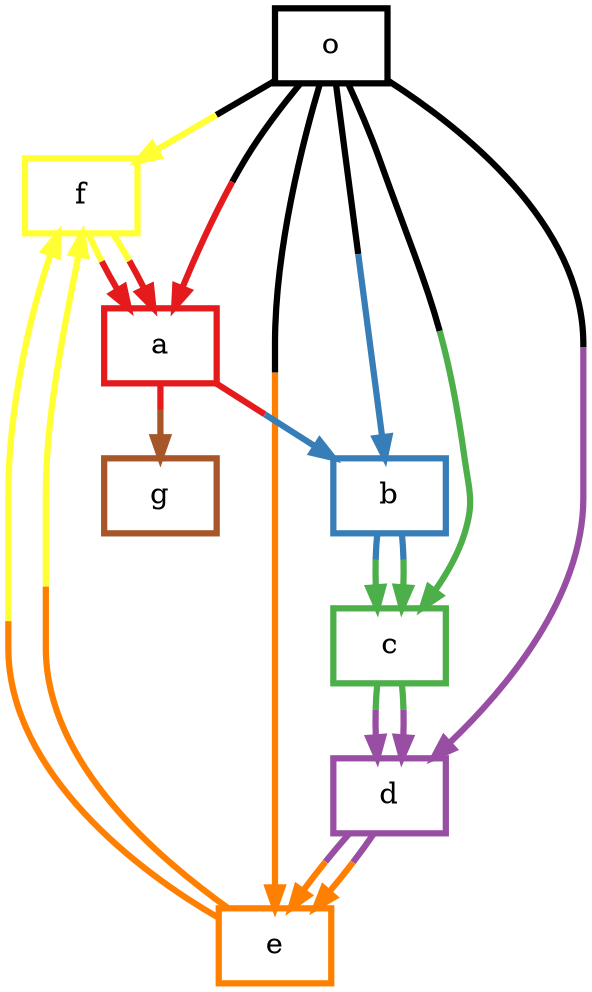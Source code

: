 digraph barS {
	{
		rank=same
	7 [shape=box,penwidth=3,colorscheme=set19,color=-115663697,label="o"]
	}
	{
		rank=same
		6 [shape=box,penwidth=3,colorscheme=set19,color=7,label="g"]
	}
	5 [shape=box,penwidth=3,colorscheme=set19,color=6,label="f"]
	4 [shape=box,penwidth=3,colorscheme=set19,color=5,label="e"]
	3 [shape=box,penwidth=3,colorscheme=set19,color=4,label="d"]
	2 [shape=box,penwidth=3,colorscheme=set19,color=3,label="c"]
	1 [shape=box,penwidth=3,colorscheme=set19,color=2,label="b"]
	0 [shape=box,penwidth=3,colorscheme=set19,color=1,label="a"]
	7 -> 0 [penwidth=3,colorscheme=set19,color="-115663697;0.5:1"]
	7 -> 1 [penwidth=3,colorscheme=set19,color="-115663697;0.5:2"]
	7 -> 2 [penwidth=3,colorscheme=set19,color="-115663697;0.5:3"]
	7 -> 3 [penwidth=3,colorscheme=set19,color="-115663697;0.5:4"]
	7 -> 4 [penwidth=3,colorscheme=set19,color="-115663697;0.5:5"]
	7 -> 5 [penwidth=3,colorscheme=set19,color="-115663697;0.5:6"]
	5 -> 0 [penwidth=3,colorscheme=set19,color="6;0.5:1"]
	5 -> 0 [penwidth=3,colorscheme=set19,color="6;0.5:1"]
	4 -> 5 [penwidth=3,colorscheme=set19,color="5;0.5:6"]
	4 -> 5 [penwidth=3,colorscheme=set19,color="5;0.5:6"]
	3 -> 4 [penwidth=3,colorscheme=set19,color="4;0.5:5"]
	3 -> 4 [penwidth=3,colorscheme=set19,color="4;0.5:5"]
	2 -> 3 [penwidth=3,colorscheme=set19,color="3;0.5:4"]
	2 -> 3 [penwidth=3,colorscheme=set19,color="3;0.5:4"]
	1 -> 2 [penwidth=3,colorscheme=set19,color="2;0.5:3"]
	1 -> 2 [penwidth=3,colorscheme=set19,color="2;0.5:3"]
	0 -> 1 [penwidth=3,colorscheme=set19,color="1;0.5:2"]
	0 -> 6 [penwidth=3,colorscheme=set19,color="1;0.5:7"]
}
